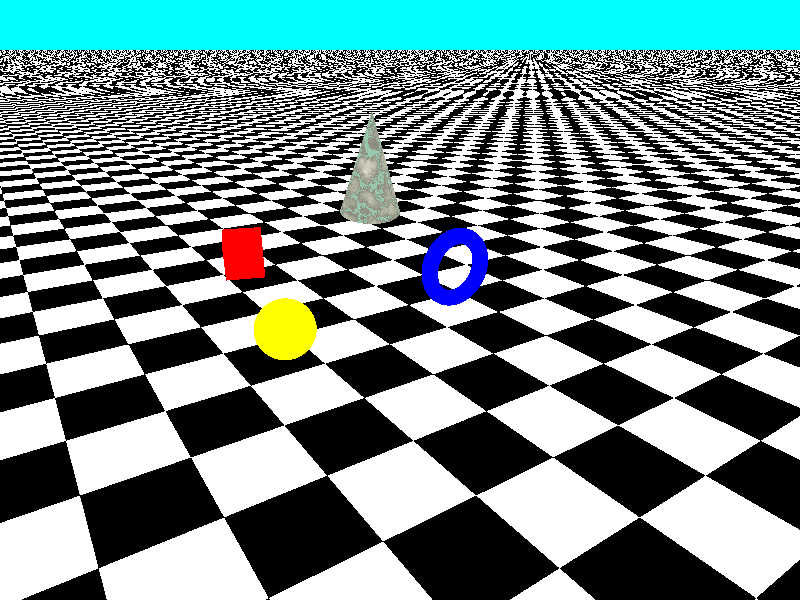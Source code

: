 #include "colors.inc" //including some files
#include "textures.inc"
#include "stones.inc"
 plane{
   <0,1,0>,0
   texture {
     pigment { checker
               color White
               color Black }
     scale 8
   }
   
 }
 background { color Cyan }
 camera {
   location <-40, 30, -50>
   look_at  <0, 0,  10>
 }
 sphere {
   <-20,5, 0>, 3
   texture {
     pigment { color Yellow }
   }
   //finish {reflection 0.2}
 }
 cone {
    <0,5,0>,0
    <0,-5,0>,3
    //<-10, 25, 0>, 0    
    //<-10, 15, 0>, 3    
    texture { T_Stone25 scale 4 }
    rotate <-10,20,360*clock>    
    translate <-10,20,0>
    finish { phong 0.9 phong_size 40  // A highlight
             //reflection 0.2  // Glass reflects a bit
           }
 }
 
 box {
     <-2,-2,-2>,
     <2,2,2>
     pigment{ Red }
     rotate <-10,20,360*clock>
     translate <-20,10,10>
}


torus {
    4, 1
    translate <0,0,0>
    pigment { Blue }
    rotate <90,0,0>
    rotate <0,360*clock,0>
    translate <5,5,5>
}


 light_source { <-30, 30, 0> color White}
